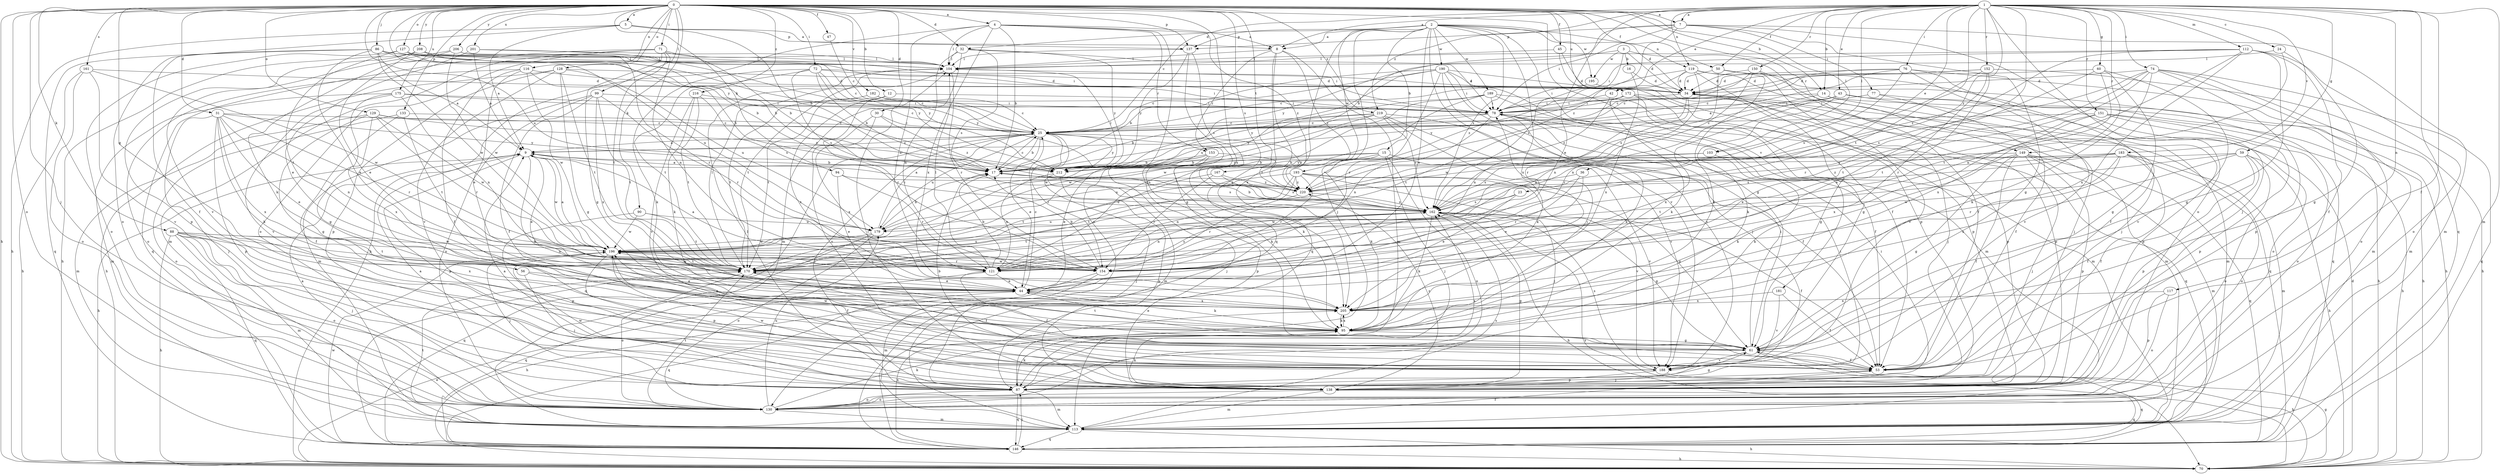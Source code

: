 strict digraph  {
0;
1;
2;
3;
4;
5;
7;
8;
9;
12;
14;
15;
16;
17;
23;
24;
25;
30;
31;
32;
34;
36;
42;
43;
44;
45;
47;
50;
53;
56;
59;
60;
61;
70;
71;
72;
74;
76;
77;
78;
86;
87;
88;
90;
94;
95;
99;
103;
104;
112;
113;
116;
117;
119;
121;
127;
128;
129;
130;
133;
137;
138;
146;
149;
150;
151;
152;
153;
154;
161;
162;
167;
170;
172;
175;
179;
181;
182;
183;
188;
189;
190;
193;
195;
196;
201;
205;
206;
208;
212;
216;
219;
220;
0 -> 4  [label=a];
0 -> 5  [label=a];
0 -> 7  [label=a];
0 -> 12  [label=b];
0 -> 14  [label=b];
0 -> 30  [label=d];
0 -> 31  [label=d];
0 -> 32  [label=d];
0 -> 45  [label=f];
0 -> 47  [label=f];
0 -> 50  [label=f];
0 -> 56  [label=g];
0 -> 70  [label=h];
0 -> 71  [label=i];
0 -> 72  [label=i];
0 -> 86  [label=j];
0 -> 87  [label=j];
0 -> 88  [label=k];
0 -> 90  [label=k];
0 -> 94  [label=k];
0 -> 99  [label=l];
0 -> 103  [label=l];
0 -> 116  [label=n];
0 -> 127  [label=o];
0 -> 128  [label=o];
0 -> 129  [label=o];
0 -> 130  [label=o];
0 -> 133  [label=p];
0 -> 137  [label=p];
0 -> 149  [label=r];
0 -> 161  [label=s];
0 -> 162  [label=s];
0 -> 167  [label=t];
0 -> 172  [label=u];
0 -> 175  [label=u];
0 -> 179  [label=u];
0 -> 181  [label=v];
0 -> 182  [label=v];
0 -> 201  [label=x];
0 -> 205  [label=x];
0 -> 206  [label=y];
0 -> 208  [label=y];
0 -> 212  [label=y];
0 -> 216  [label=z];
0 -> 219  [label=z];
1 -> 7  [label=a];
1 -> 8  [label=a];
1 -> 14  [label=b];
1 -> 23  [label=c];
1 -> 24  [label=c];
1 -> 25  [label=c];
1 -> 36  [label=e];
1 -> 42  [label=e];
1 -> 43  [label=e];
1 -> 44  [label=e];
1 -> 50  [label=f];
1 -> 53  [label=f];
1 -> 59  [label=g];
1 -> 60  [label=g];
1 -> 74  [label=i];
1 -> 76  [label=i];
1 -> 103  [label=l];
1 -> 112  [label=m];
1 -> 113  [label=m];
1 -> 117  [label=n];
1 -> 119  [label=n];
1 -> 130  [label=o];
1 -> 146  [label=q];
1 -> 149  [label=r];
1 -> 150  [label=r];
1 -> 151  [label=r];
1 -> 152  [label=r];
1 -> 170  [label=t];
1 -> 183  [label=v];
1 -> 219  [label=z];
1 -> 220  [label=z];
2 -> 8  [label=a];
2 -> 15  [label=b];
2 -> 32  [label=d];
2 -> 34  [label=d];
2 -> 44  [label=e];
2 -> 61  [label=g];
2 -> 87  [label=j];
2 -> 119  [label=n];
2 -> 137  [label=p];
2 -> 146  [label=q];
2 -> 162  [label=s];
2 -> 188  [label=v];
2 -> 189  [label=w];
2 -> 190  [label=w];
2 -> 193  [label=w];
2 -> 195  [label=w];
2 -> 205  [label=x];
3 -> 16  [label=b];
3 -> 34  [label=d];
3 -> 53  [label=f];
3 -> 162  [label=s];
3 -> 195  [label=w];
3 -> 212  [label=y];
4 -> 8  [label=a];
4 -> 17  [label=b];
4 -> 70  [label=h];
4 -> 104  [label=l];
4 -> 121  [label=n];
4 -> 130  [label=o];
4 -> 153  [label=r];
4 -> 205  [label=x];
4 -> 220  [label=z];
5 -> 8  [label=a];
5 -> 9  [label=a];
5 -> 17  [label=b];
5 -> 70  [label=h];
5 -> 130  [label=o];
5 -> 137  [label=p];
7 -> 17  [label=b];
7 -> 61  [label=g];
7 -> 77  [label=i];
7 -> 78  [label=i];
7 -> 87  [label=j];
7 -> 113  [label=m];
7 -> 137  [label=p];
7 -> 220  [label=z];
8 -> 104  [label=l];
8 -> 113  [label=m];
8 -> 146  [label=q];
8 -> 153  [label=r];
8 -> 205  [label=x];
8 -> 220  [label=z];
9 -> 17  [label=b];
9 -> 25  [label=c];
9 -> 44  [label=e];
9 -> 70  [label=h];
9 -> 95  [label=k];
9 -> 138  [label=p];
9 -> 196  [label=w];
12 -> 78  [label=i];
12 -> 154  [label=r];
12 -> 170  [label=t];
12 -> 205  [label=x];
14 -> 70  [label=h];
14 -> 78  [label=i];
14 -> 113  [label=m];
14 -> 196  [label=w];
15 -> 17  [label=b];
15 -> 87  [label=j];
15 -> 95  [label=k];
15 -> 130  [label=o];
15 -> 179  [label=u];
15 -> 188  [label=v];
15 -> 212  [label=y];
16 -> 34  [label=d];
16 -> 205  [label=x];
17 -> 9  [label=a];
17 -> 25  [label=c];
17 -> 162  [label=s];
17 -> 220  [label=z];
23 -> 44  [label=e];
23 -> 162  [label=s];
23 -> 196  [label=w];
24 -> 61  [label=g];
24 -> 104  [label=l];
24 -> 170  [label=t];
25 -> 9  [label=a];
25 -> 17  [label=b];
25 -> 44  [label=e];
25 -> 87  [label=j];
25 -> 95  [label=k];
25 -> 113  [label=m];
25 -> 146  [label=q];
25 -> 154  [label=r];
25 -> 179  [label=u];
25 -> 212  [label=y];
25 -> 220  [label=z];
30 -> 25  [label=c];
30 -> 188  [label=v];
30 -> 205  [label=x];
30 -> 220  [label=z];
31 -> 25  [label=c];
31 -> 44  [label=e];
31 -> 87  [label=j];
31 -> 95  [label=k];
31 -> 121  [label=n];
31 -> 138  [label=p];
31 -> 154  [label=r];
31 -> 205  [label=x];
31 -> 212  [label=y];
32 -> 78  [label=i];
32 -> 104  [label=l];
32 -> 113  [label=m];
32 -> 121  [label=n];
32 -> 162  [label=s];
32 -> 212  [label=y];
34 -> 78  [label=i];
34 -> 87  [label=j];
34 -> 121  [label=n];
34 -> 138  [label=p];
34 -> 146  [label=q];
34 -> 170  [label=t];
36 -> 44  [label=e];
36 -> 154  [label=r];
36 -> 220  [label=z];
42 -> 78  [label=i];
42 -> 220  [label=z];
43 -> 78  [label=i];
43 -> 95  [label=k];
43 -> 130  [label=o];
43 -> 138  [label=p];
43 -> 154  [label=r];
43 -> 205  [label=x];
44 -> 25  [label=c];
44 -> 95  [label=k];
44 -> 146  [label=q];
44 -> 205  [label=x];
45 -> 53  [label=f];
45 -> 104  [label=l];
45 -> 138  [label=p];
47 -> 25  [label=c];
50 -> 34  [label=d];
50 -> 95  [label=k];
50 -> 146  [label=q];
50 -> 162  [label=s];
53 -> 87  [label=j];
56 -> 44  [label=e];
56 -> 87  [label=j];
56 -> 205  [label=x];
59 -> 53  [label=f];
59 -> 70  [label=h];
59 -> 130  [label=o];
59 -> 138  [label=p];
59 -> 170  [label=t];
59 -> 205  [label=x];
59 -> 212  [label=y];
60 -> 34  [label=d];
60 -> 44  [label=e];
60 -> 61  [label=g];
60 -> 188  [label=v];
60 -> 205  [label=x];
61 -> 53  [label=f];
61 -> 70  [label=h];
61 -> 78  [label=i];
61 -> 170  [label=t];
61 -> 188  [label=v];
61 -> 196  [label=w];
70 -> 34  [label=d];
70 -> 44  [label=e];
70 -> 61  [label=g];
70 -> 162  [label=s];
71 -> 17  [label=b];
71 -> 61  [label=g];
71 -> 104  [label=l];
71 -> 113  [label=m];
71 -> 121  [label=n];
71 -> 130  [label=o];
71 -> 146  [label=q];
71 -> 170  [label=t];
72 -> 17  [label=b];
72 -> 25  [label=c];
72 -> 34  [label=d];
72 -> 78  [label=i];
72 -> 95  [label=k];
72 -> 162  [label=s];
72 -> 170  [label=t];
72 -> 212  [label=y];
74 -> 34  [label=d];
74 -> 95  [label=k];
74 -> 113  [label=m];
74 -> 130  [label=o];
74 -> 138  [label=p];
74 -> 146  [label=q];
74 -> 154  [label=r];
74 -> 162  [label=s];
74 -> 170  [label=t];
76 -> 9  [label=a];
76 -> 25  [label=c];
76 -> 34  [label=d];
76 -> 53  [label=f];
76 -> 113  [label=m];
76 -> 121  [label=n];
76 -> 188  [label=v];
77 -> 53  [label=f];
77 -> 70  [label=h];
77 -> 78  [label=i];
78 -> 25  [label=c];
78 -> 95  [label=k];
78 -> 121  [label=n];
78 -> 146  [label=q];
78 -> 196  [label=w];
86 -> 9  [label=a];
86 -> 44  [label=e];
86 -> 53  [label=f];
86 -> 78  [label=i];
86 -> 104  [label=l];
86 -> 146  [label=q];
86 -> 179  [label=u];
86 -> 196  [label=w];
87 -> 9  [label=a];
87 -> 78  [label=i];
87 -> 95  [label=k];
87 -> 104  [label=l];
87 -> 113  [label=m];
87 -> 130  [label=o];
87 -> 146  [label=q];
87 -> 162  [label=s];
87 -> 196  [label=w];
88 -> 70  [label=h];
88 -> 87  [label=j];
88 -> 113  [label=m];
88 -> 121  [label=n];
88 -> 130  [label=o];
88 -> 146  [label=q];
88 -> 170  [label=t];
88 -> 196  [label=w];
88 -> 205  [label=x];
90 -> 138  [label=p];
90 -> 170  [label=t];
90 -> 179  [label=u];
90 -> 196  [label=w];
94 -> 44  [label=e];
94 -> 154  [label=r];
94 -> 220  [label=z];
95 -> 44  [label=e];
95 -> 61  [label=g];
95 -> 78  [label=i];
95 -> 205  [label=x];
99 -> 53  [label=f];
99 -> 78  [label=i];
99 -> 113  [label=m];
99 -> 130  [label=o];
99 -> 154  [label=r];
99 -> 170  [label=t];
99 -> 205  [label=x];
103 -> 17  [label=b];
103 -> 95  [label=k];
103 -> 162  [label=s];
104 -> 34  [label=d];
104 -> 154  [label=r];
104 -> 170  [label=t];
112 -> 53  [label=f];
112 -> 61  [label=g];
112 -> 78  [label=i];
112 -> 104  [label=l];
112 -> 121  [label=n];
112 -> 130  [label=o];
112 -> 205  [label=x];
112 -> 220  [label=z];
113 -> 53  [label=f];
113 -> 70  [label=h];
113 -> 146  [label=q];
113 -> 162  [label=s];
113 -> 170  [label=t];
116 -> 17  [label=b];
116 -> 34  [label=d];
116 -> 44  [label=e];
116 -> 53  [label=f];
116 -> 130  [label=o];
116 -> 196  [label=w];
117 -> 130  [label=o];
117 -> 138  [label=p];
117 -> 205  [label=x];
119 -> 25  [label=c];
119 -> 34  [label=d];
119 -> 61  [label=g];
119 -> 70  [label=h];
119 -> 87  [label=j];
119 -> 154  [label=r];
119 -> 220  [label=z];
121 -> 9  [label=a];
121 -> 17  [label=b];
121 -> 44  [label=e];
121 -> 53  [label=f];
121 -> 104  [label=l];
121 -> 146  [label=q];
121 -> 162  [label=s];
127 -> 17  [label=b];
127 -> 25  [label=c];
127 -> 104  [label=l];
127 -> 130  [label=o];
127 -> 170  [label=t];
127 -> 212  [label=y];
128 -> 34  [label=d];
128 -> 61  [label=g];
128 -> 70  [label=h];
128 -> 138  [label=p];
128 -> 170  [label=t];
128 -> 179  [label=u];
128 -> 188  [label=v];
129 -> 25  [label=c];
129 -> 61  [label=g];
129 -> 113  [label=m];
129 -> 154  [label=r];
129 -> 196  [label=w];
129 -> 205  [label=x];
129 -> 212  [label=y];
130 -> 9  [label=a];
130 -> 95  [label=k];
130 -> 113  [label=m];
130 -> 170  [label=t];
130 -> 179  [label=u];
133 -> 25  [label=c];
133 -> 53  [label=f];
133 -> 130  [label=o];
133 -> 170  [label=t];
137 -> 61  [label=g];
137 -> 104  [label=l];
137 -> 162  [label=s];
137 -> 212  [label=y];
138 -> 9  [label=a];
138 -> 61  [label=g];
138 -> 78  [label=i];
138 -> 95  [label=k];
138 -> 104  [label=l];
138 -> 113  [label=m];
138 -> 130  [label=o];
138 -> 146  [label=q];
138 -> 196  [label=w];
138 -> 220  [label=z];
146 -> 70  [label=h];
146 -> 87  [label=j];
146 -> 196  [label=w];
146 -> 205  [label=x];
149 -> 17  [label=b];
149 -> 53  [label=f];
149 -> 61  [label=g];
149 -> 87  [label=j];
149 -> 95  [label=k];
149 -> 113  [label=m];
149 -> 138  [label=p];
149 -> 146  [label=q];
150 -> 25  [label=c];
150 -> 34  [label=d];
150 -> 87  [label=j];
150 -> 121  [label=n];
150 -> 188  [label=v];
151 -> 25  [label=c];
151 -> 44  [label=e];
151 -> 70  [label=h];
151 -> 130  [label=o];
151 -> 138  [label=p];
151 -> 205  [label=x];
152 -> 25  [label=c];
152 -> 34  [label=d];
152 -> 70  [label=h];
152 -> 154  [label=r];
152 -> 162  [label=s];
152 -> 170  [label=t];
153 -> 17  [label=b];
153 -> 44  [label=e];
153 -> 87  [label=j];
153 -> 95  [label=k];
153 -> 138  [label=p];
153 -> 220  [label=z];
154 -> 17  [label=b];
154 -> 70  [label=h];
154 -> 113  [label=m];
154 -> 196  [label=w];
161 -> 34  [label=d];
161 -> 70  [label=h];
161 -> 130  [label=o];
161 -> 188  [label=v];
161 -> 196  [label=w];
162 -> 17  [label=b];
162 -> 53  [label=f];
162 -> 61  [label=g];
162 -> 70  [label=h];
162 -> 95  [label=k];
162 -> 121  [label=n];
162 -> 138  [label=p];
162 -> 170  [label=t];
162 -> 179  [label=u];
167 -> 154  [label=r];
167 -> 162  [label=s];
167 -> 170  [label=t];
167 -> 220  [label=z];
170 -> 44  [label=e];
170 -> 53  [label=f];
170 -> 104  [label=l];
170 -> 130  [label=o];
170 -> 162  [label=s];
170 -> 196  [label=w];
172 -> 61  [label=g];
172 -> 78  [label=i];
172 -> 95  [label=k];
172 -> 113  [label=m];
172 -> 138  [label=p];
172 -> 212  [label=y];
175 -> 25  [label=c];
175 -> 61  [label=g];
175 -> 78  [label=i];
175 -> 113  [label=m];
175 -> 121  [label=n];
175 -> 188  [label=v];
179 -> 17  [label=b];
179 -> 25  [label=c];
179 -> 130  [label=o];
179 -> 146  [label=q];
179 -> 196  [label=w];
181 -> 53  [label=f];
181 -> 188  [label=v];
181 -> 205  [label=x];
182 -> 25  [label=c];
182 -> 78  [label=i];
182 -> 170  [label=t];
183 -> 53  [label=f];
183 -> 113  [label=m];
183 -> 130  [label=o];
183 -> 154  [label=r];
183 -> 162  [label=s];
183 -> 196  [label=w];
183 -> 212  [label=y];
183 -> 220  [label=z];
188 -> 17  [label=b];
188 -> 138  [label=p];
188 -> 146  [label=q];
188 -> 162  [label=s];
189 -> 53  [label=f];
189 -> 78  [label=i];
189 -> 113  [label=m];
189 -> 121  [label=n];
189 -> 196  [label=w];
189 -> 212  [label=y];
190 -> 17  [label=b];
190 -> 25  [label=c];
190 -> 34  [label=d];
190 -> 78  [label=i];
190 -> 87  [label=j];
190 -> 113  [label=m];
190 -> 154  [label=r];
190 -> 179  [label=u];
190 -> 188  [label=v];
193 -> 61  [label=g];
193 -> 87  [label=j];
193 -> 121  [label=n];
193 -> 154  [label=r];
193 -> 170  [label=t];
193 -> 179  [label=u];
193 -> 188  [label=v];
193 -> 220  [label=z];
195 -> 78  [label=i];
195 -> 138  [label=p];
196 -> 9  [label=a];
196 -> 53  [label=f];
196 -> 87  [label=j];
196 -> 121  [label=n];
196 -> 138  [label=p];
196 -> 154  [label=r];
196 -> 170  [label=t];
201 -> 9  [label=a];
201 -> 44  [label=e];
201 -> 104  [label=l];
201 -> 212  [label=y];
205 -> 95  [label=k];
206 -> 95  [label=k];
206 -> 104  [label=l];
206 -> 154  [label=r];
206 -> 188  [label=v];
206 -> 196  [label=w];
208 -> 17  [label=b];
208 -> 44  [label=e];
208 -> 70  [label=h];
208 -> 78  [label=i];
208 -> 104  [label=l];
208 -> 138  [label=p];
212 -> 87  [label=j];
212 -> 104  [label=l];
212 -> 121  [label=n];
212 -> 138  [label=p];
216 -> 78  [label=i];
216 -> 95  [label=k];
216 -> 162  [label=s];
216 -> 170  [label=t];
216 -> 188  [label=v];
219 -> 17  [label=b];
219 -> 25  [label=c];
219 -> 53  [label=f];
219 -> 95  [label=k];
219 -> 162  [label=s];
219 -> 188  [label=v];
219 -> 196  [label=w];
219 -> 212  [label=y];
220 -> 9  [label=a];
220 -> 154  [label=r];
220 -> 162  [label=s];
}
